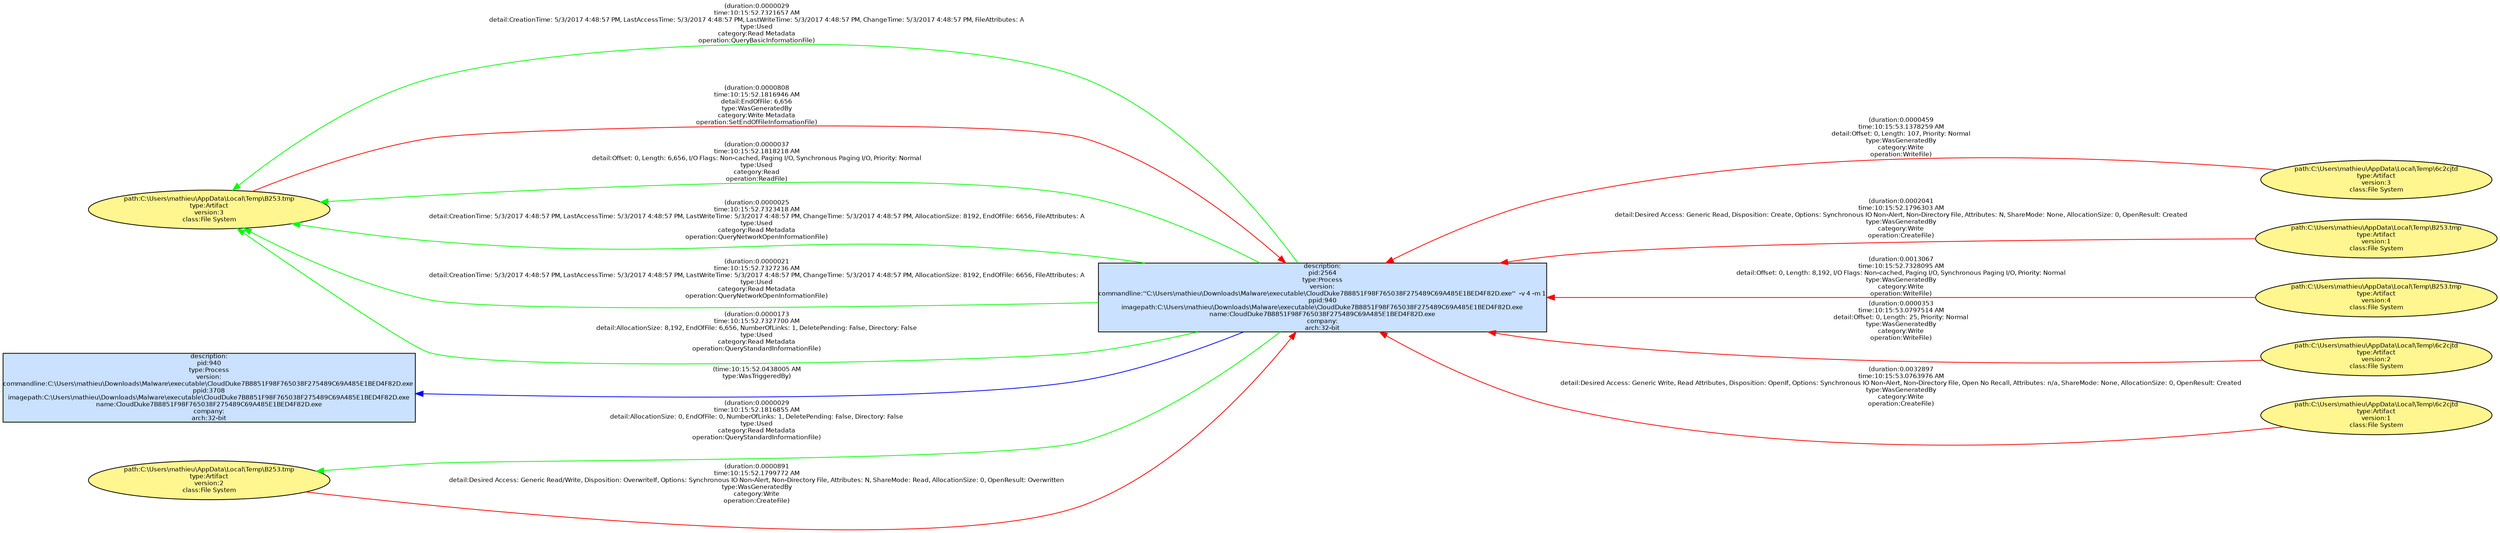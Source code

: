 digraph spade2dot {
graph [rankdir = "RL"];
node [fontname="Helvetica" fontsize="8" style="filled" margin="0.0,0.0"];
edge [fontname="Helvetica" fontsize="8"];
"1" [label="description:\npid:940\ntype:Process\nversion:\ncommandline:C:\\Users\\mathieu\\Downloads\\Malware\\executable\\CloudDuke7B8851F98F765038F275489C69A485E1BED4F82D.exe \nppid:3708\nimagepath:C:\\Users\\mathieu\\Downloads\\Malware\\executable\\CloudDuke7B8851F98F765038F275489C69A485E1BED4F82D.exe\nname:CloudDuke7B8851F98F765038F275489C69A485E1BED4F82D.exe\ncompany:\narch:32-bit" shape="box" fillcolor="lightsteelblue1"];
"2" [label="path:C:\\Users\\mathieu\\AppData\\Local\\Temp\\6c2cjtd\ntype:Artifact\nversion:3\nclass:File System" shape="ellipse" fillcolor="khaki1"];
"3" [label="path:C:\\Users\\mathieu\\AppData\\Local\\Temp\\B253.tmp\ntype:Artifact\nversion:1\nclass:File System" shape="ellipse" fillcolor="khaki1"];
"4" [label="path:C:\\Users\\mathieu\\AppData\\Local\\Temp\\B253.tmp\ntype:Artifact\nversion:4\nclass:File System" shape="ellipse" fillcolor="khaki1"];
"5" [label="path:C:\\Users\\mathieu\\AppData\\Local\\Temp\\B253.tmp\ntype:Artifact\nversion:3\nclass:File System" shape="ellipse" fillcolor="khaki1"];
"6" [label="description:\npid:2564\ntype:Process\nversion:\ncommandline:''C:\\Users\\mathieu\\Downloads\\Malware\\executable\\CloudDuke7B8851F98F765038F275489C69A485E1BED4F82D.exe''  -v 4 -m 1\nppid:940\nimagepath:C:\\Users\\mathieu\\Downloads\\Malware\\executable\\CloudDuke7B8851F98F765038F275489C69A485E1BED4F82D.exe\nname:CloudDuke7B8851F98F765038F275489C69A485E1BED4F82D.exe\ncompany:\narch:32-bit" shape="box" fillcolor="lightsteelblue1"];
"7" [label="path:C:\\Users\\mathieu\\AppData\\Local\\Temp\\6c2cjtd\ntype:Artifact\nversion:2\nclass:File System" shape="ellipse" fillcolor="khaki1"];
"8" [label="path:C:\\Users\\mathieu\\AppData\\Local\\Temp\\B253.tmp\ntype:Artifact\nversion:2\nclass:File System" shape="ellipse" fillcolor="khaki1"];
"9" [label="path:C:\\Users\\mathieu\\AppData\\Local\\Temp\\6c2cjtd\ntype:Artifact\nversion:1\nclass:File System" shape="ellipse" fillcolor="khaki1"];
"6" -> "5" [label="(duration:0.0000037\ntime:10:15:52.1818218 AM\ndetail:Offset: 0, Length: 6,656, I/O Flags: Non-cached, Paging I/O, Synchronous Paging I/O, Priority: Normal\ntype:Used\ncategory:Read\noperation:ReadFile)" color="green" style="solid"];
"9" -> "6" [label="(duration:0.0032897\ntime:10:15:53.0763976 AM\ndetail:Desired Access: Generic Write, Read Attributes, Disposition: OpenIf, Options: Synchronous IO Non-Alert, Non-Directory File, Open No Recall, Attributes: n/a, ShareMode: None, AllocationSize: 0, OpenResult: Created\ntype:WasGeneratedBy\ncategory:Write\noperation:CreateFile)" color="red" style="solid"];
"7" -> "6" [label="(duration:0.0000353\ntime:10:15:53.0797514 AM\ndetail:Offset: 0, Length: 25, Priority: Normal\ntype:WasGeneratedBy\ncategory:Write\noperation:WriteFile)" color="red" style="solid"];
"8" -> "6" [label="(duration:0.0000891\ntime:10:15:52.1799772 AM\ndetail:Desired Access: Generic Read/Write, Disposition: OverwriteIf, Options: Synchronous IO Non-Alert, Non-Directory File, Attributes: N, ShareMode: Read, AllocationSize: 0, OpenResult: Overwritten\ntype:WasGeneratedBy\ncategory:Write\noperation:CreateFile)" color="red" style="solid"];
"6" -> "1" [label="(time:10:15:52.0438005 AM\ntype:WasTriggeredBy)" color="blue" style="solid"];
"3" -> "6" [label="(duration:0.0002041\ntime:10:15:52.1796303 AM\ndetail:Desired Access: Generic Read, Disposition: Create, Options: Synchronous IO Non-Alert, Non-Directory File, Attributes: N, ShareMode: None, AllocationSize: 0, OpenResult: Created\ntype:WasGeneratedBy\ncategory:Write\noperation:CreateFile)" color="red" style="solid"];
"6" -> "5" [label="(duration:0.0000025\ntime:10:15:52.7323418 AM\ndetail:CreationTime: 5/3/2017 4:48:57 PM, LastAccessTime: 5/3/2017 4:48:57 PM, LastWriteTime: 5/3/2017 4:48:57 PM, ChangeTime: 5/3/2017 4:48:57 PM, AllocationSize: 8192, EndOfFile: 6656, FileAttributes: A\ntype:Used\ncategory:Read Metadata\noperation:QueryNetworkOpenInformationFile)" color="green" style="solid"];
"6" -> "5" [label="(duration:0.0000021\ntime:10:15:52.7327236 AM\ndetail:CreationTime: 5/3/2017 4:48:57 PM, LastAccessTime: 5/3/2017 4:48:57 PM, LastWriteTime: 5/3/2017 4:48:57 PM, ChangeTime: 5/3/2017 4:48:57 PM, AllocationSize: 8192, EndOfFile: 6656, FileAttributes: A\ntype:Used\ncategory:Read Metadata\noperation:QueryNetworkOpenInformationFile)" color="green" style="solid"];
"6" -> "5" [label="(duration:0.0000173\ntime:10:15:52.7327700 AM\ndetail:AllocationSize: 8,192, EndOfFile: 6,656, NumberOfLinks: 1, DeletePending: False, Directory: False\ntype:Used\ncategory:Read Metadata\noperation:QueryStandardInformationFile)" color="green" style="solid"];
"6" -> "8" [label="(duration:0.0000029\ntime:10:15:52.1816855 AM\ndetail:AllocationSize: 0, EndOfFile: 0, NumberOfLinks: 1, DeletePending: False, Directory: False\ntype:Used\ncategory:Read Metadata\noperation:QueryStandardInformationFile)" color="green" style="solid"];
"6" -> "5" [label="(duration:0.0000029\ntime:10:15:52.7321657 AM\ndetail:CreationTime: 5/3/2017 4:48:57 PM, LastAccessTime: 5/3/2017 4:48:57 PM, LastWriteTime: 5/3/2017 4:48:57 PM, ChangeTime: 5/3/2017 4:48:57 PM, FileAttributes: A\ntype:Used\ncategory:Read Metadata\noperation:QueryBasicInformationFile)" color="green" style="solid"];
"5" -> "6" [label="(duration:0.0000808\ntime:10:15:52.1816946 AM\ndetail:EndOfFile: 6,656\ntype:WasGeneratedBy\ncategory:Write Metadata\noperation:SetEndOfFileInformationFile)" color="red" style="solid"];
"4" -> "6" [label="(duration:0.0013067\ntime:10:15:52.7328095 AM\ndetail:Offset: 0, Length: 8,192, I/O Flags: Non-cached, Paging I/O, Synchronous Paging I/O, Priority: Normal\ntype:WasGeneratedBy\ncategory:Write\noperation:WriteFile)" color="red" style="solid"];
"2" -> "6" [label="(duration:0.0000459\ntime:10:15:53.1378259 AM\ndetail:Offset: 0, Length: 107, Priority: Normal\ntype:WasGeneratedBy\ncategory:Write\noperation:WriteFile)" color="red" style="solid"];
}
